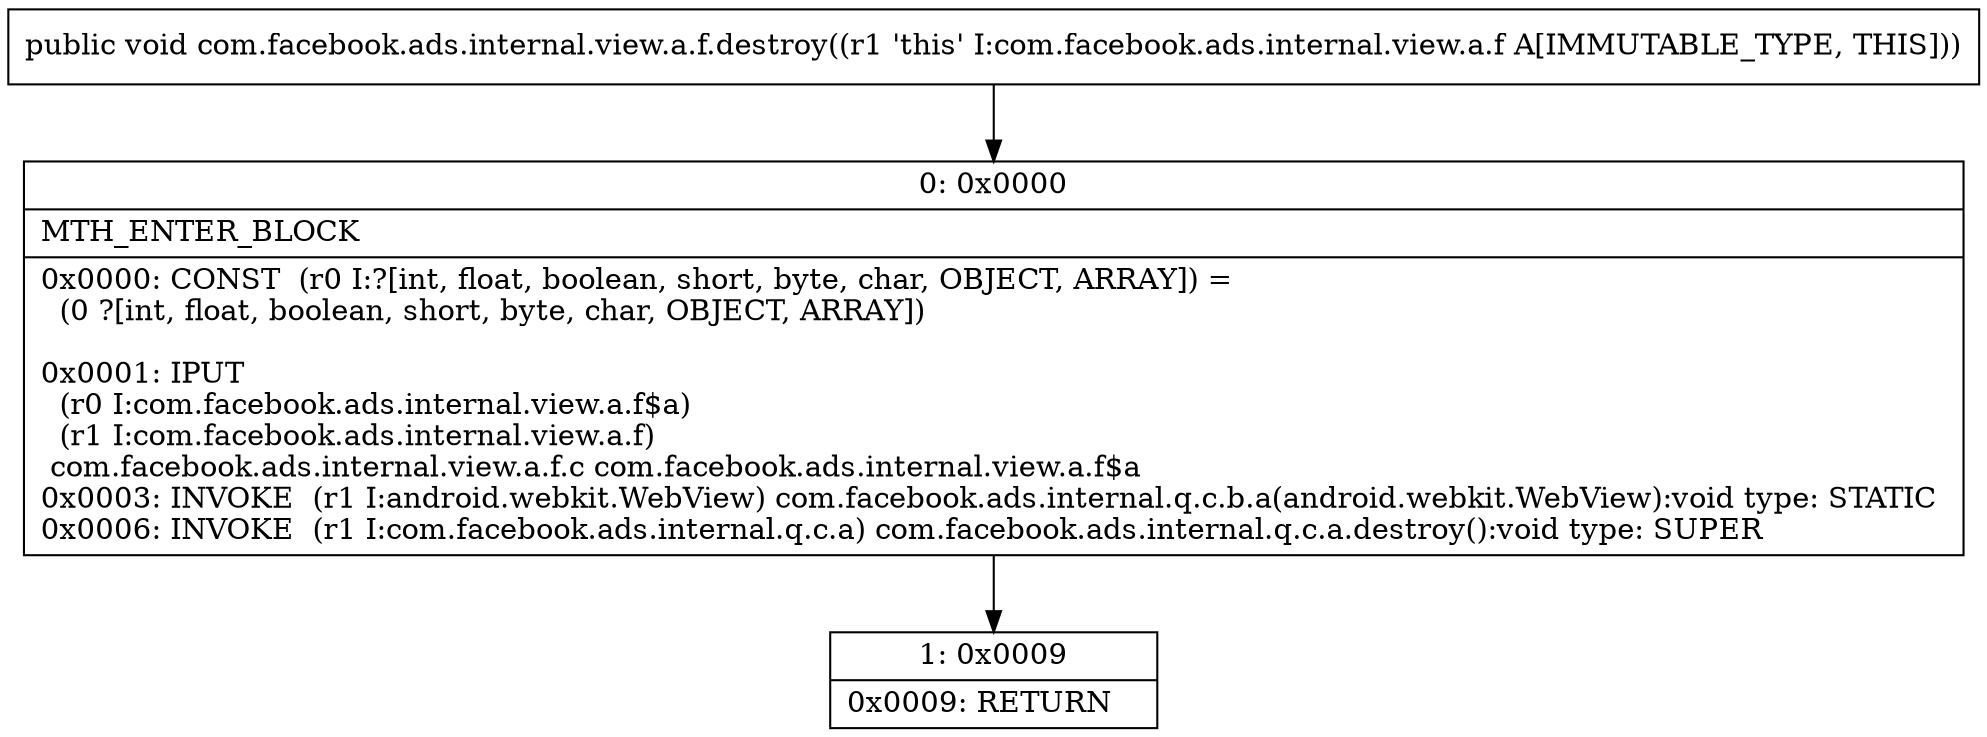 digraph "CFG forcom.facebook.ads.internal.view.a.f.destroy()V" {
Node_0 [shape=record,label="{0\:\ 0x0000|MTH_ENTER_BLOCK\l|0x0000: CONST  (r0 I:?[int, float, boolean, short, byte, char, OBJECT, ARRAY]) = \l  (0 ?[int, float, boolean, short, byte, char, OBJECT, ARRAY])\l \l0x0001: IPUT  \l  (r0 I:com.facebook.ads.internal.view.a.f$a)\l  (r1 I:com.facebook.ads.internal.view.a.f)\l com.facebook.ads.internal.view.a.f.c com.facebook.ads.internal.view.a.f$a \l0x0003: INVOKE  (r1 I:android.webkit.WebView) com.facebook.ads.internal.q.c.b.a(android.webkit.WebView):void type: STATIC \l0x0006: INVOKE  (r1 I:com.facebook.ads.internal.q.c.a) com.facebook.ads.internal.q.c.a.destroy():void type: SUPER \l}"];
Node_1 [shape=record,label="{1\:\ 0x0009|0x0009: RETURN   \l}"];
MethodNode[shape=record,label="{public void com.facebook.ads.internal.view.a.f.destroy((r1 'this' I:com.facebook.ads.internal.view.a.f A[IMMUTABLE_TYPE, THIS])) }"];
MethodNode -> Node_0;
Node_0 -> Node_1;
}

